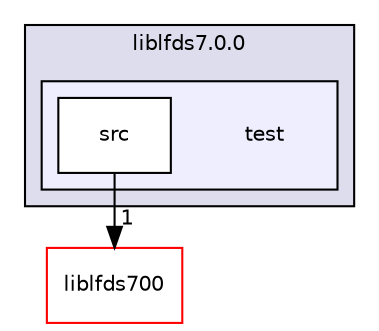 digraph "UTIL/LFDS/liblfds7.0.0/test" {
  compound=true
  node [ fontsize="10", fontname="Helvetica"];
  edge [ labelfontsize="10", labelfontname="Helvetica"];
  subgraph clusterdir_1e3da901b8a6a2fbc4d16e41929327b5 {
    graph [ bgcolor="#ddddee", pencolor="black", label="liblfds7.0.0" fontname="Helvetica", fontsize="10", URL="dir_1e3da901b8a6a2fbc4d16e41929327b5.html"]
  subgraph clusterdir_f85fa054bb826041dcd8b357c28140f2 {
    graph [ bgcolor="#eeeeff", pencolor="black", label="" URL="dir_f85fa054bb826041dcd8b357c28140f2.html"];
    dir_f85fa054bb826041dcd8b357c28140f2 [shape=plaintext label="test"];
    dir_57f6b906d4843f92c7301e88f4916a69 [shape=box label="src" color="black" fillcolor="white" style="filled" URL="dir_57f6b906d4843f92c7301e88f4916a69.html"];
  }
  }
  dir_325e01d27f86c8d9d9d5b4f6165b75ed [shape=box label="liblfds700" fillcolor="white" style="filled" color="red" URL="dir_325e01d27f86c8d9d9d5b4f6165b75ed.html"];
  dir_57f6b906d4843f92c7301e88f4916a69->dir_325e01d27f86c8d9d9d5b4f6165b75ed [headlabel="1", labeldistance=1.5 headhref="dir_000030_000055.html"];
}
